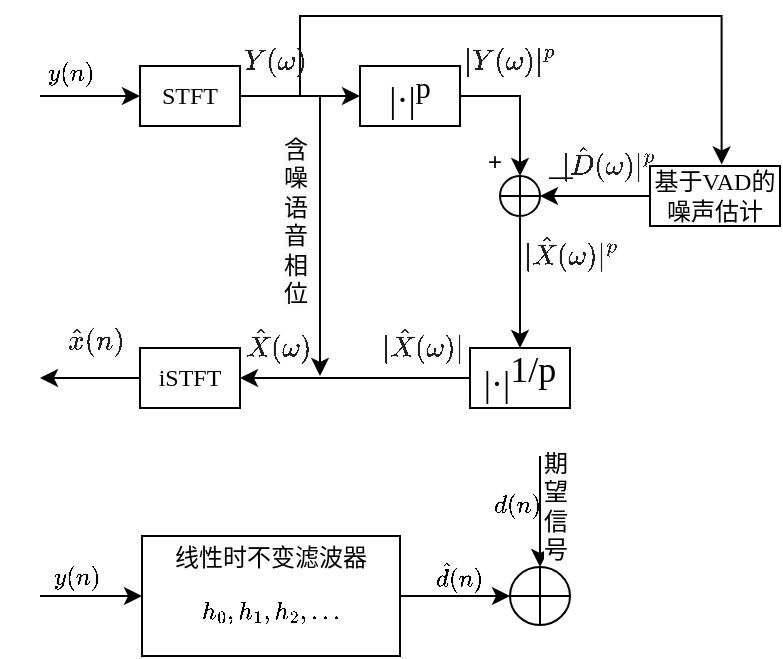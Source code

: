 <mxfile version="24.2.1" type="github">
  <diagram name="Page-1" id="sQC1HF0_hmsGm-GXC8HU">
    <mxGraphModel dx="293" dy="185" grid="1" gridSize="10" guides="1" tooltips="1" connect="1" arrows="1" fold="1" page="1" pageScale="1" pageWidth="850" pageHeight="1100" math="1" shadow="0">
      <root>
        <mxCell id="0" />
        <mxCell id="1" parent="0" />
        <mxCell id="9z_kRIzDohiJ9R-2ccIR-8" style="edgeStyle=orthogonalEdgeStyle;rounded=0;orthogonalLoop=1;jettySize=auto;html=1;exitX=1;exitY=0.5;exitDx=0;exitDy=0;entryX=0;entryY=0.5;entryDx=0;entryDy=0;" parent="1" source="9z_kRIzDohiJ9R-2ccIR-1" target="9z_kRIzDohiJ9R-2ccIR-2" edge="1">
          <mxGeometry relative="1" as="geometry" />
        </mxCell>
        <mxCell id="9z_kRIzDohiJ9R-2ccIR-1" value="STFT" style="rounded=0;whiteSpace=wrap;html=1;fontFamily=Times New Roman;" parent="1" vertex="1">
          <mxGeometry x="170" y="225" width="50" height="30" as="geometry" />
        </mxCell>
        <mxCell id="9z_kRIzDohiJ9R-2ccIR-12" style="edgeStyle=orthogonalEdgeStyle;rounded=0;orthogonalLoop=1;jettySize=auto;html=1;entryX=0.551;entryY=-0.027;entryDx=0;entryDy=0;entryPerimeter=0;" parent="1" target="9z_kRIzDohiJ9R-2ccIR-5" edge="1">
          <mxGeometry relative="1" as="geometry">
            <mxPoint x="250" y="240" as="sourcePoint" />
            <Array as="points">
              <mxPoint x="250" y="200" />
              <mxPoint x="461" y="200" />
            </Array>
          </mxGeometry>
        </mxCell>
        <mxCell id="9z_kRIzDohiJ9R-2ccIR-2" value="&lt;font style=&quot;font-size: 18px;&quot;&gt;|·|&lt;sup&gt;p&lt;/sup&gt;&lt;/font&gt;" style="rounded=0;whiteSpace=wrap;html=1;fontFamily=Times New Roman;" parent="1" vertex="1">
          <mxGeometry x="280" y="225" width="50" height="30" as="geometry" />
        </mxCell>
        <mxCell id="9z_kRIzDohiJ9R-2ccIR-4" value="iSTFT" style="rounded=0;whiteSpace=wrap;html=1;fontFamily=Times New Roman;" parent="1" vertex="1">
          <mxGeometry x="170" y="366" width="50" height="30" as="geometry" />
        </mxCell>
        <mxCell id="9z_kRIzDohiJ9R-2ccIR-5" value="基于VAD的噪声估计" style="rounded=0;whiteSpace=wrap;html=1;fontFamily=Times New Roman;" parent="1" vertex="1">
          <mxGeometry x="425" y="275" width="65" height="30" as="geometry" />
        </mxCell>
        <mxCell id="9z_kRIzDohiJ9R-2ccIR-15" style="edgeStyle=orthogonalEdgeStyle;rounded=0;orthogonalLoop=1;jettySize=auto;html=1;exitX=0;exitY=0.5;exitDx=0;exitDy=0;entryX=1;entryY=0.5;entryDx=0;entryDy=0;" parent="1" source="9z_kRIzDohiJ9R-2ccIR-6" target="9z_kRIzDohiJ9R-2ccIR-4" edge="1">
          <mxGeometry relative="1" as="geometry" />
        </mxCell>
        <mxCell id="9z_kRIzDohiJ9R-2ccIR-6" value="|·|&lt;sup style=&quot;font-size: 18px;&quot;&gt;1/p&lt;/sup&gt;" style="rounded=0;whiteSpace=wrap;html=1;fontFamily=Times New Roman;fontSize=18;" parent="1" vertex="1">
          <mxGeometry x="335" y="366" width="50" height="30" as="geometry" />
        </mxCell>
        <mxCell id="9z_kRIzDohiJ9R-2ccIR-7" value="" style="endArrow=classic;html=1;rounded=0;entryX=0;entryY=0.5;entryDx=0;entryDy=0;" parent="1" target="9z_kRIzDohiJ9R-2ccIR-1" edge="1">
          <mxGeometry width="50" height="50" relative="1" as="geometry">
            <mxPoint x="120" y="240" as="sourcePoint" />
            <mxPoint x="150" y="227" as="targetPoint" />
          </mxGeometry>
        </mxCell>
        <mxCell id="9z_kRIzDohiJ9R-2ccIR-11" style="edgeStyle=orthogonalEdgeStyle;rounded=0;orthogonalLoop=1;jettySize=auto;html=1;exitX=0.5;exitY=1;exitDx=0;exitDy=0;exitPerimeter=0;entryX=0.5;entryY=0;entryDx=0;entryDy=0;" parent="1" source="9z_kRIzDohiJ9R-2ccIR-9" target="9z_kRIzDohiJ9R-2ccIR-6" edge="1">
          <mxGeometry relative="1" as="geometry" />
        </mxCell>
        <mxCell id="9z_kRIzDohiJ9R-2ccIR-9" value="" style="verticalLabelPosition=bottom;verticalAlign=top;html=1;shape=mxgraph.flowchart.summing_function;" parent="1" vertex="1">
          <mxGeometry x="350" y="280" width="20" height="20" as="geometry" />
        </mxCell>
        <mxCell id="9z_kRIzDohiJ9R-2ccIR-10" style="edgeStyle=orthogonalEdgeStyle;rounded=0;orthogonalLoop=1;jettySize=auto;html=1;exitX=1;exitY=0.5;exitDx=0;exitDy=0;entryX=0.5;entryY=0;entryDx=0;entryDy=0;entryPerimeter=0;" parent="1" source="9z_kRIzDohiJ9R-2ccIR-2" target="9z_kRIzDohiJ9R-2ccIR-9" edge="1">
          <mxGeometry relative="1" as="geometry" />
        </mxCell>
        <mxCell id="9z_kRIzDohiJ9R-2ccIR-13" style="edgeStyle=orthogonalEdgeStyle;rounded=0;orthogonalLoop=1;jettySize=auto;html=1;exitX=0;exitY=0.5;exitDx=0;exitDy=0;entryX=1;entryY=0.5;entryDx=0;entryDy=0;entryPerimeter=0;" parent="1" source="9z_kRIzDohiJ9R-2ccIR-5" target="9z_kRIzDohiJ9R-2ccIR-9" edge="1">
          <mxGeometry relative="1" as="geometry" />
        </mxCell>
        <mxCell id="9z_kRIzDohiJ9R-2ccIR-14" value="" style="endArrow=classic;html=1;rounded=0;" parent="1" edge="1">
          <mxGeometry width="50" height="50" relative="1" as="geometry">
            <mxPoint x="260" y="240" as="sourcePoint" />
            <mxPoint x="260" y="380" as="targetPoint" />
          </mxGeometry>
        </mxCell>
        <mxCell id="9z_kRIzDohiJ9R-2ccIR-16" value="&lt;span style=&quot;color: rgb(0, 0, 0); font-size: 12px; font-style: normal; font-variant-ligatures: normal; font-variant-caps: normal; font-weight: 400; letter-spacing: normal; orphans: 2; text-align: center; text-indent: 0px; text-transform: none; widows: 2; word-spacing: 0px; -webkit-text-stroke-width: 0px; background-color: rgb(251, 251, 251); text-decoration-thickness: initial; text-decoration-style: initial; text-decoration-color: initial; float: none; display: inline !important;&quot;&gt;含噪语音相位&lt;/span&gt;" style="text;whiteSpace=wrap;html=1;fontFamily=Times New Roman;" parent="1" vertex="1">
          <mxGeometry x="240" y="253" width="10" height="40" as="geometry" />
        </mxCell>
        <mxCell id="9z_kRIzDohiJ9R-2ccIR-17" value="" style="endArrow=classic;html=1;rounded=0;exitX=0;exitY=0.5;exitDx=0;exitDy=0;" parent="1" source="9z_kRIzDohiJ9R-2ccIR-4" edge="1">
          <mxGeometry width="50" height="50" relative="1" as="geometry">
            <mxPoint x="130" y="371" as="sourcePoint" />
            <mxPoint x="120" y="381" as="targetPoint" />
          </mxGeometry>
        </mxCell>
        <mxCell id="9z_kRIzDohiJ9R-2ccIR-18" value="&lt;font face=&quot;Times New Roman&quot;&gt;$$y(n)$$&lt;/font&gt;" style="text;html=1;align=center;verticalAlign=middle;resizable=0;points=[];autosize=1;strokeColor=none;fillColor=none;" parent="1" vertex="1">
          <mxGeometry x="100" y="213" width="70" height="30" as="geometry" />
        </mxCell>
        <mxCell id="9z_kRIzDohiJ9R-2ccIR-20" value="—" style="text;html=1;align=center;verticalAlign=middle;resizable=0;points=[];autosize=1;strokeColor=none;fillColor=none;" parent="1" vertex="1">
          <mxGeometry x="360" y="265" width="40" height="30" as="geometry" />
        </mxCell>
        <mxCell id="9z_kRIzDohiJ9R-2ccIR-21" value="+" style="text;html=1;align=center;verticalAlign=middle;resizable=0;points=[];autosize=1;strokeColor=none;fillColor=none;" parent="1" vertex="1">
          <mxGeometry x="332" y="258" width="30" height="30" as="geometry" />
        </mxCell>
        <mxCell id="9z_kRIzDohiJ9R-2ccIR-22" value="&lt;span style=&quot;color: rgb(32, 33, 34); font-size: 14px; font-style: normal; font-variant-ligatures: normal; font-variant-caps: normal; letter-spacing: normal; orphans: 2; text-align: start; text-indent: 0px; text-transform: none; widows: 2; word-spacing: 0px; -webkit-text-stroke-width: 0px; background-color: rgb(255, 255, 255); text-decoration-thickness: initial; text-decoration-style: initial; text-decoration-color: initial;&quot;&gt;$$\hat{X}(\omega)$$&lt;/span&gt;" style="text;whiteSpace=wrap;html=1;fontStyle=0;fontFamily=Times New Roman;" parent="1" vertex="1">
          <mxGeometry x="221" y="334" width="38" height="5" as="geometry" />
        </mxCell>
        <mxCell id="9z_kRIzDohiJ9R-2ccIR-25" value="&lt;span style=&quot;color: rgb(32, 33, 34); font-size: 14px; font-style: normal; font-variant-ligatures: normal; font-variant-caps: normal; letter-spacing: normal; orphans: 2; text-align: start; text-indent: 0px; text-transform: none; widows: 2; word-spacing: 0px; -webkit-text-stroke-width: 0px; background-color: rgb(255, 255, 255); text-decoration-thickness: initial; text-decoration-style: initial; text-decoration-color: initial;&quot;&gt;$$\hat{x}(n)$$&lt;/span&gt;" style="text;whiteSpace=wrap;html=1;fontStyle=0;fontFamily=Times New Roman;" parent="1" vertex="1">
          <mxGeometry x="132" y="334" width="38" height="5" as="geometry" />
        </mxCell>
        <mxCell id="9z_kRIzDohiJ9R-2ccIR-27" value="&lt;span style=&quot;color: rgb(32, 33, 34); font-size: 14px; font-style: normal; font-variant-ligatures: normal; font-variant-caps: normal; letter-spacing: normal; orphans: 2; text-align: start; text-indent: 0px; text-transform: none; widows: 2; word-spacing: 0px; -webkit-text-stroke-width: 0px; background-color: rgb(255, 255, 255); text-decoration-thickness: initial; text-decoration-style: initial; text-decoration-color: initial;&quot;&gt;$${Y}(\omega)$$&lt;/span&gt;" style="text;whiteSpace=wrap;html=1;fontStyle=0;fontFamily=Times New Roman;" parent="1" vertex="1">
          <mxGeometry x="220" y="194" width="38" height="5" as="geometry" />
        </mxCell>
        <mxCell id="9z_kRIzDohiJ9R-2ccIR-28" value="&lt;span style=&quot;color: rgb(32, 33, 34); font-size: 14px; font-style: normal; font-variant-ligatures: normal; font-variant-caps: normal; letter-spacing: normal; orphans: 2; text-align: start; text-indent: 0px; text-transform: none; widows: 2; word-spacing: 0px; -webkit-text-stroke-width: 0px; background-color: rgb(255, 255, 255); text-decoration-thickness: initial; text-decoration-style: initial; text-decoration-color: initial;&quot;&gt;$$|\hat{D}(\omega)|^p&lt;br&gt;$$&lt;/span&gt;" style="text;whiteSpace=wrap;html=1;fontStyle=0;fontFamily=Times New Roman;" parent="1" vertex="1">
          <mxGeometry x="379" y="243" width="38" height="5" as="geometry" />
        </mxCell>
        <mxCell id="9z_kRIzDohiJ9R-2ccIR-29" value="&lt;span style=&quot;color: rgb(32, 33, 34); font-size: 14px; font-style: normal; font-variant-ligatures: normal; font-variant-caps: normal; letter-spacing: normal; orphans: 2; text-align: start; text-indent: 0px; text-transform: none; widows: 2; word-spacing: 0px; -webkit-text-stroke-width: 0px; background-color: rgb(255, 255, 255); text-decoration-thickness: initial; text-decoration-style: initial; text-decoration-color: initial;&quot;&gt;$$|{Y}(\omega)|^p&lt;br&gt;$$&lt;/span&gt;" style="text;whiteSpace=wrap;html=1;fontStyle=0;fontFamily=Times New Roman;" parent="1" vertex="1">
          <mxGeometry x="330" y="194" width="38" height="5" as="geometry" />
        </mxCell>
        <mxCell id="9z_kRIzDohiJ9R-2ccIR-30" value="&lt;span style=&quot;color: rgb(32, 33, 34); font-size: 14px; font-style: normal; font-variant-ligatures: normal; font-variant-caps: normal; letter-spacing: normal; orphans: 2; text-align: start; text-indent: 0px; text-transform: none; widows: 2; word-spacing: 0px; -webkit-text-stroke-width: 0px; background-color: rgb(255, 255, 255); text-decoration-thickness: initial; text-decoration-style: initial; text-decoration-color: initial;&quot;&gt;$$|\hat{X}(\omega)|&lt;br&gt;$$&lt;/span&gt;" style="text;whiteSpace=wrap;html=1;fontStyle=0;fontFamily=Times New Roman;" parent="1" vertex="1">
          <mxGeometry x="289" y="334" width="38" height="5" as="geometry" />
        </mxCell>
        <mxCell id="9z_kRIzDohiJ9R-2ccIR-31" value="&lt;span style=&quot;color: rgb(32, 33, 34); font-size: 14px; font-style: normal; font-variant-ligatures: normal; font-variant-caps: normal; letter-spacing: normal; orphans: 2; text-align: start; text-indent: 0px; text-transform: none; widows: 2; word-spacing: 0px; -webkit-text-stroke-width: 0px; background-color: rgb(255, 255, 255); text-decoration-thickness: initial; text-decoration-style: initial; text-decoration-color: initial;&quot;&gt;$$|\hat{X}(\omega)|^p&lt;br&gt;$$&lt;/span&gt;" style="text;whiteSpace=wrap;html=1;fontStyle=0;fontFamily=Times New Roman;" parent="1" vertex="1">
          <mxGeometry x="360" y="287.5" width="38" height="5" as="geometry" />
        </mxCell>
        <mxCell id="B8aHO8cVv-zfWlIGB9FL-1" value="线性时不变滤波器&lt;div&gt;$$h_0,h_1,h_2,...$$&lt;/div&gt;" style="rounded=0;whiteSpace=wrap;html=1;fontFamily=Times New Roman;" vertex="1" parent="1">
          <mxGeometry x="171" y="460" width="129" height="60" as="geometry" />
        </mxCell>
        <mxCell id="B8aHO8cVv-zfWlIGB9FL-2" value="" style="verticalLabelPosition=bottom;verticalAlign=top;html=1;shape=mxgraph.flowchart.summing_function;" vertex="1" parent="1">
          <mxGeometry x="355" y="475.5" width="30" height="29" as="geometry" />
        </mxCell>
        <mxCell id="B8aHO8cVv-zfWlIGB9FL-5" style="edgeStyle=orthogonalEdgeStyle;rounded=0;orthogonalLoop=1;jettySize=auto;html=1;exitX=1;exitY=0.5;exitDx=0;exitDy=0;entryX=0;entryY=0.5;entryDx=0;entryDy=0;entryPerimeter=0;" edge="1" parent="1" source="B8aHO8cVv-zfWlIGB9FL-1" target="B8aHO8cVv-zfWlIGB9FL-2">
          <mxGeometry relative="1" as="geometry" />
        </mxCell>
        <mxCell id="B8aHO8cVv-zfWlIGB9FL-6" value="" style="endArrow=classic;html=1;rounded=0;entryX=0;entryY=0.5;entryDx=0;entryDy=0;" edge="1" parent="1" target="B8aHO8cVv-zfWlIGB9FL-1">
          <mxGeometry width="50" height="50" relative="1" as="geometry">
            <mxPoint x="120" y="490" as="sourcePoint" />
            <mxPoint x="161" y="491" as="targetPoint" />
          </mxGeometry>
        </mxCell>
        <mxCell id="B8aHO8cVv-zfWlIGB9FL-7" value="&lt;font face=&quot;Times New Roman&quot;&gt;$$y(n)$$&lt;/font&gt;" style="text;html=1;align=center;verticalAlign=middle;resizable=0;points=[];autosize=1;strokeColor=none;fillColor=none;" vertex="1" parent="1">
          <mxGeometry x="103" y="465" width="70" height="30" as="geometry" />
        </mxCell>
        <mxCell id="B8aHO8cVv-zfWlIGB9FL-8" value="&lt;font face=&quot;Times New Roman&quot;&gt;$$\hat{d}(n)$$&lt;/font&gt;" style="text;html=1;align=center;verticalAlign=middle;resizable=0;points=[];autosize=1;strokeColor=none;fillColor=none;" vertex="1" parent="1">
          <mxGeometry x="279" y="465" width="100" height="30" as="geometry" />
        </mxCell>
        <mxCell id="B8aHO8cVv-zfWlIGB9FL-9" value="" style="endArrow=classic;html=1;rounded=0;entryX=0.5;entryY=0;entryDx=0;entryDy=0;entryPerimeter=0;" edge="1" parent="1" target="B8aHO8cVv-zfWlIGB9FL-2">
          <mxGeometry width="50" height="50" relative="1" as="geometry">
            <mxPoint x="370" y="420" as="sourcePoint" />
            <mxPoint x="400" y="430" as="targetPoint" />
          </mxGeometry>
        </mxCell>
        <mxCell id="B8aHO8cVv-zfWlIGB9FL-10" value="&lt;font face=&quot;Times New Roman&quot;&gt;$$d(n)$$&lt;/font&gt;" style="text;html=1;align=center;verticalAlign=middle;resizable=0;points=[];autosize=1;strokeColor=none;fillColor=none;" vertex="1" parent="1">
          <mxGeometry x="323" y="429" width="70" height="30" as="geometry" />
        </mxCell>
        <mxCell id="B8aHO8cVv-zfWlIGB9FL-12" value="&lt;span style=&quot;color: rgb(0, 0, 0); font-family: &amp;quot;Times New Roman&amp;quot;; font-size: 12px; font-style: normal; font-variant-ligatures: normal; font-variant-caps: normal; font-weight: 400; letter-spacing: normal; orphans: 2; text-align: center; text-indent: 0px; text-transform: none; widows: 2; word-spacing: 0px; -webkit-text-stroke-width: 0px; white-space: nowrap; background-color: rgb(251, 251, 251); text-decoration-thickness: initial; text-decoration-style: initial; text-decoration-color: initial; display: inline !important; float: none;&quot;&gt;期&lt;/span&gt;&lt;div&gt;&lt;span style=&quot;color: rgb(0, 0, 0); font-family: &amp;quot;Times New Roman&amp;quot;; font-size: 12px; font-style: normal; font-variant-ligatures: normal; font-variant-caps: normal; font-weight: 400; letter-spacing: normal; orphans: 2; text-align: center; text-indent: 0px; text-transform: none; widows: 2; word-spacing: 0px; -webkit-text-stroke-width: 0px; white-space: nowrap; background-color: rgb(251, 251, 251); text-decoration-thickness: initial; text-decoration-style: initial; text-decoration-color: initial; display: inline !important; float: none;&quot;&gt;望&lt;/span&gt;&lt;/div&gt;&lt;div&gt;&lt;span style=&quot;color: rgb(0, 0, 0); font-family: &amp;quot;Times New Roman&amp;quot;; font-size: 12px; font-style: normal; font-variant-ligatures: normal; font-variant-caps: normal; font-weight: 400; letter-spacing: normal; orphans: 2; text-align: center; text-indent: 0px; text-transform: none; widows: 2; word-spacing: 0px; -webkit-text-stroke-width: 0px; white-space: nowrap; background-color: rgb(251, 251, 251); text-decoration-thickness: initial; text-decoration-style: initial; text-decoration-color: initial; display: inline !important; float: none;&quot;&gt;信&lt;/span&gt;&lt;/div&gt;&lt;div&gt;&lt;span style=&quot;color: rgb(0, 0, 0); font-family: &amp;quot;Times New Roman&amp;quot;; font-size: 12px; font-style: normal; font-variant-ligatures: normal; font-variant-caps: normal; font-weight: 400; letter-spacing: normal; orphans: 2; text-align: center; text-indent: 0px; text-transform: none; widows: 2; word-spacing: 0px; -webkit-text-stroke-width: 0px; white-space: nowrap; background-color: rgb(251, 251, 251); text-decoration-thickness: initial; text-decoration-style: initial; text-decoration-color: initial; display: inline !important; float: none;&quot;&gt;号&lt;/span&gt;&lt;/div&gt;" style="text;whiteSpace=wrap;html=1;" vertex="1" parent="1">
          <mxGeometry x="370" y="410" width="20" height="40" as="geometry" />
        </mxCell>
      </root>
    </mxGraphModel>
  </diagram>
</mxfile>
